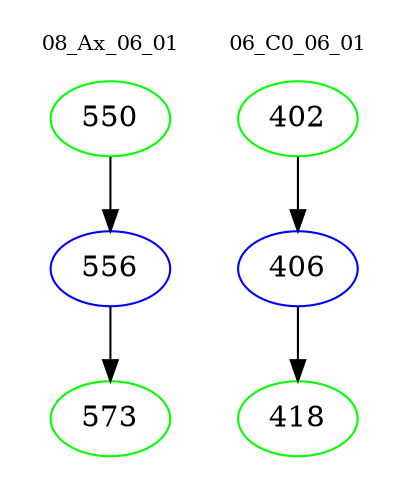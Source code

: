 digraph{
subgraph cluster_0 {
color = white
label = "08_Ax_06_01";
fontsize=10;
T0_550 [label="550", color="green"]
T0_550 -> T0_556 [color="black"]
T0_556 [label="556", color="blue"]
T0_556 -> T0_573 [color="black"]
T0_573 [label="573", color="green"]
}
subgraph cluster_1 {
color = white
label = "06_C0_06_01";
fontsize=10;
T1_402 [label="402", color="green"]
T1_402 -> T1_406 [color="black"]
T1_406 [label="406", color="blue"]
T1_406 -> T1_418 [color="black"]
T1_418 [label="418", color="green"]
}
}
